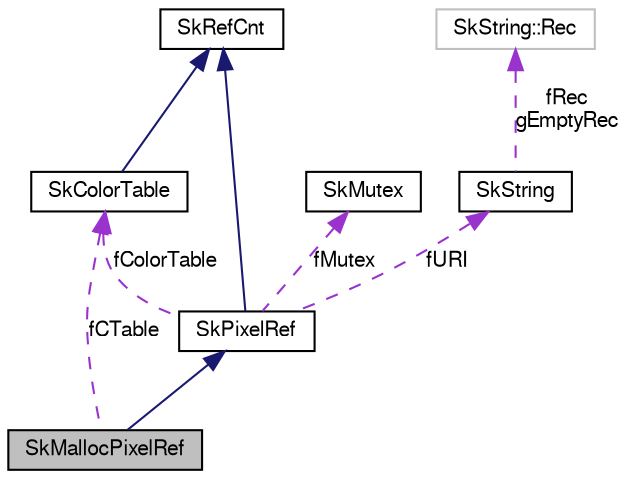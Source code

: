 digraph G
{
  edge [fontname="FreeSans",fontsize="10",labelfontname="FreeSans",labelfontsize="10"];
  node [fontname="FreeSans",fontsize="10",shape=record];
  Node1 [label="SkMallocPixelRef",height=0.2,width=0.4,color="black", fillcolor="grey75", style="filled" fontcolor="black"];
  Node2 -> Node1 [dir=back,color="midnightblue",fontsize="10",style="solid",fontname="FreeSans"];
  Node2 [label="SkPixelRef",height=0.2,width=0.4,color="black", fillcolor="white", style="filled",URL="$class_sk_pixel_ref.html"];
  Node3 -> Node2 [dir=back,color="midnightblue",fontsize="10",style="solid",fontname="FreeSans"];
  Node3 [label="SkRefCnt",height=0.2,width=0.4,color="black", fillcolor="white", style="filled",URL="$class_sk_ref_cnt.html"];
  Node4 -> Node2 [dir=back,color="darkorchid3",fontsize="10",style="dashed",label="fColorTable",fontname="FreeSans"];
  Node4 [label="SkColorTable",height=0.2,width=0.4,color="black", fillcolor="white", style="filled",URL="$class_sk_color_table.html"];
  Node3 -> Node4 [dir=back,color="midnightblue",fontsize="10",style="solid",fontname="FreeSans"];
  Node5 -> Node2 [dir=back,color="darkorchid3",fontsize="10",style="dashed",label="fMutex",fontname="FreeSans"];
  Node5 [label="SkMutex",height=0.2,width=0.4,color="black", fillcolor="white", style="filled",URL="$class_sk_mutex.html"];
  Node6 -> Node2 [dir=back,color="darkorchid3",fontsize="10",style="dashed",label="fURI",fontname="FreeSans"];
  Node6 [label="SkString",height=0.2,width=0.4,color="black", fillcolor="white", style="filled",URL="$class_sk_string.html"];
  Node7 -> Node6 [dir=back,color="darkorchid3",fontsize="10",style="dashed",label="fRec\ngEmptyRec",fontname="FreeSans"];
  Node7 [label="SkString::Rec",height=0.2,width=0.4,color="grey75", fillcolor="white", style="filled"];
  Node4 -> Node1 [dir=back,color="darkorchid3",fontsize="10",style="dashed",label="fCTable",fontname="FreeSans"];
}
